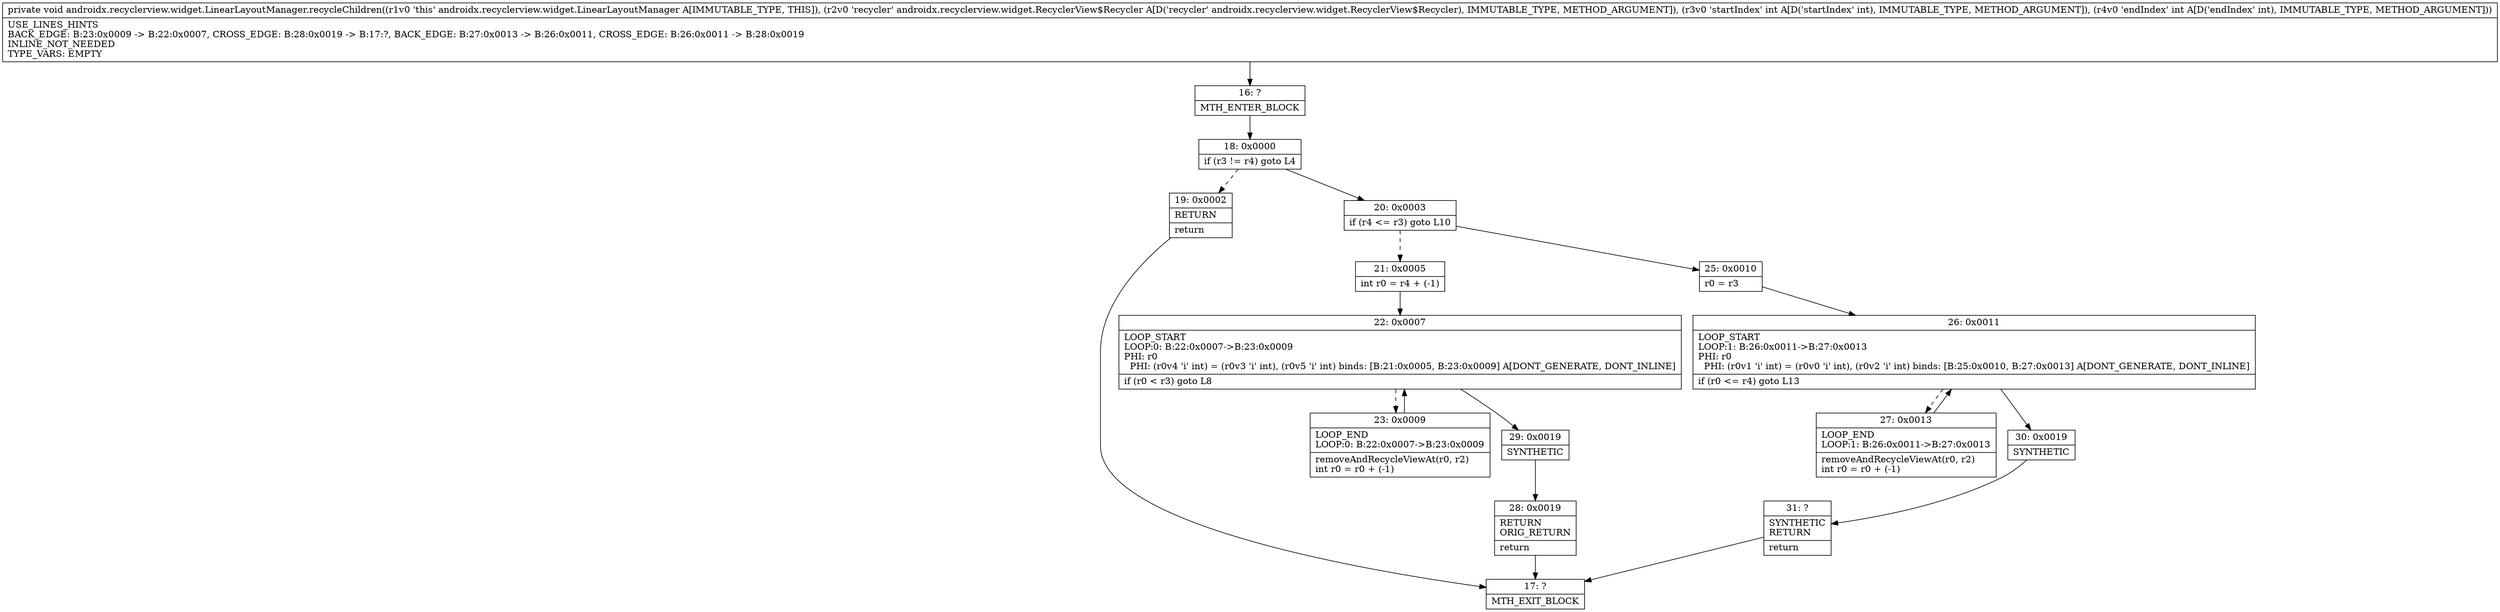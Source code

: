 digraph "CFG forandroidx.recyclerview.widget.LinearLayoutManager.recycleChildren(Landroidx\/recyclerview\/widget\/RecyclerView$Recycler;II)V" {
Node_16 [shape=record,label="{16\:\ ?|MTH_ENTER_BLOCK\l}"];
Node_18 [shape=record,label="{18\:\ 0x0000|if (r3 != r4) goto L4\l}"];
Node_19 [shape=record,label="{19\:\ 0x0002|RETURN\l|return\l}"];
Node_17 [shape=record,label="{17\:\ ?|MTH_EXIT_BLOCK\l}"];
Node_20 [shape=record,label="{20\:\ 0x0003|if (r4 \<= r3) goto L10\l}"];
Node_21 [shape=record,label="{21\:\ 0x0005|int r0 = r4 + (\-1)\l}"];
Node_22 [shape=record,label="{22\:\ 0x0007|LOOP_START\lLOOP:0: B:22:0x0007\-\>B:23:0x0009\lPHI: r0 \l  PHI: (r0v4 'i' int) = (r0v3 'i' int), (r0v5 'i' int) binds: [B:21:0x0005, B:23:0x0009] A[DONT_GENERATE, DONT_INLINE]\l|if (r0 \< r3) goto L8\l}"];
Node_23 [shape=record,label="{23\:\ 0x0009|LOOP_END\lLOOP:0: B:22:0x0007\-\>B:23:0x0009\l|removeAndRecycleViewAt(r0, r2)\lint r0 = r0 + (\-1)\l}"];
Node_29 [shape=record,label="{29\:\ 0x0019|SYNTHETIC\l}"];
Node_28 [shape=record,label="{28\:\ 0x0019|RETURN\lORIG_RETURN\l|return\l}"];
Node_25 [shape=record,label="{25\:\ 0x0010|r0 = r3\l}"];
Node_26 [shape=record,label="{26\:\ 0x0011|LOOP_START\lLOOP:1: B:26:0x0011\-\>B:27:0x0013\lPHI: r0 \l  PHI: (r0v1 'i' int) = (r0v0 'i' int), (r0v2 'i' int) binds: [B:25:0x0010, B:27:0x0013] A[DONT_GENERATE, DONT_INLINE]\l|if (r0 \<= r4) goto L13\l}"];
Node_27 [shape=record,label="{27\:\ 0x0013|LOOP_END\lLOOP:1: B:26:0x0011\-\>B:27:0x0013\l|removeAndRecycleViewAt(r0, r2)\lint r0 = r0 + (\-1)\l}"];
Node_30 [shape=record,label="{30\:\ 0x0019|SYNTHETIC\l}"];
Node_31 [shape=record,label="{31\:\ ?|SYNTHETIC\lRETURN\l|return\l}"];
MethodNode[shape=record,label="{private void androidx.recyclerview.widget.LinearLayoutManager.recycleChildren((r1v0 'this' androidx.recyclerview.widget.LinearLayoutManager A[IMMUTABLE_TYPE, THIS]), (r2v0 'recycler' androidx.recyclerview.widget.RecyclerView$Recycler A[D('recycler' androidx.recyclerview.widget.RecyclerView$Recycler), IMMUTABLE_TYPE, METHOD_ARGUMENT]), (r3v0 'startIndex' int A[D('startIndex' int), IMMUTABLE_TYPE, METHOD_ARGUMENT]), (r4v0 'endIndex' int A[D('endIndex' int), IMMUTABLE_TYPE, METHOD_ARGUMENT]))  | USE_LINES_HINTS\lBACK_EDGE: B:23:0x0009 \-\> B:22:0x0007, CROSS_EDGE: B:28:0x0019 \-\> B:17:?, BACK_EDGE: B:27:0x0013 \-\> B:26:0x0011, CROSS_EDGE: B:26:0x0011 \-\> B:28:0x0019\lINLINE_NOT_NEEDED\lTYPE_VARS: EMPTY\l}"];
MethodNode -> Node_16;Node_16 -> Node_18;
Node_18 -> Node_19[style=dashed];
Node_18 -> Node_20;
Node_19 -> Node_17;
Node_20 -> Node_21[style=dashed];
Node_20 -> Node_25;
Node_21 -> Node_22;
Node_22 -> Node_23[style=dashed];
Node_22 -> Node_29;
Node_23 -> Node_22;
Node_29 -> Node_28;
Node_28 -> Node_17;
Node_25 -> Node_26;
Node_26 -> Node_27[style=dashed];
Node_26 -> Node_30;
Node_27 -> Node_26;
Node_30 -> Node_31;
Node_31 -> Node_17;
}

